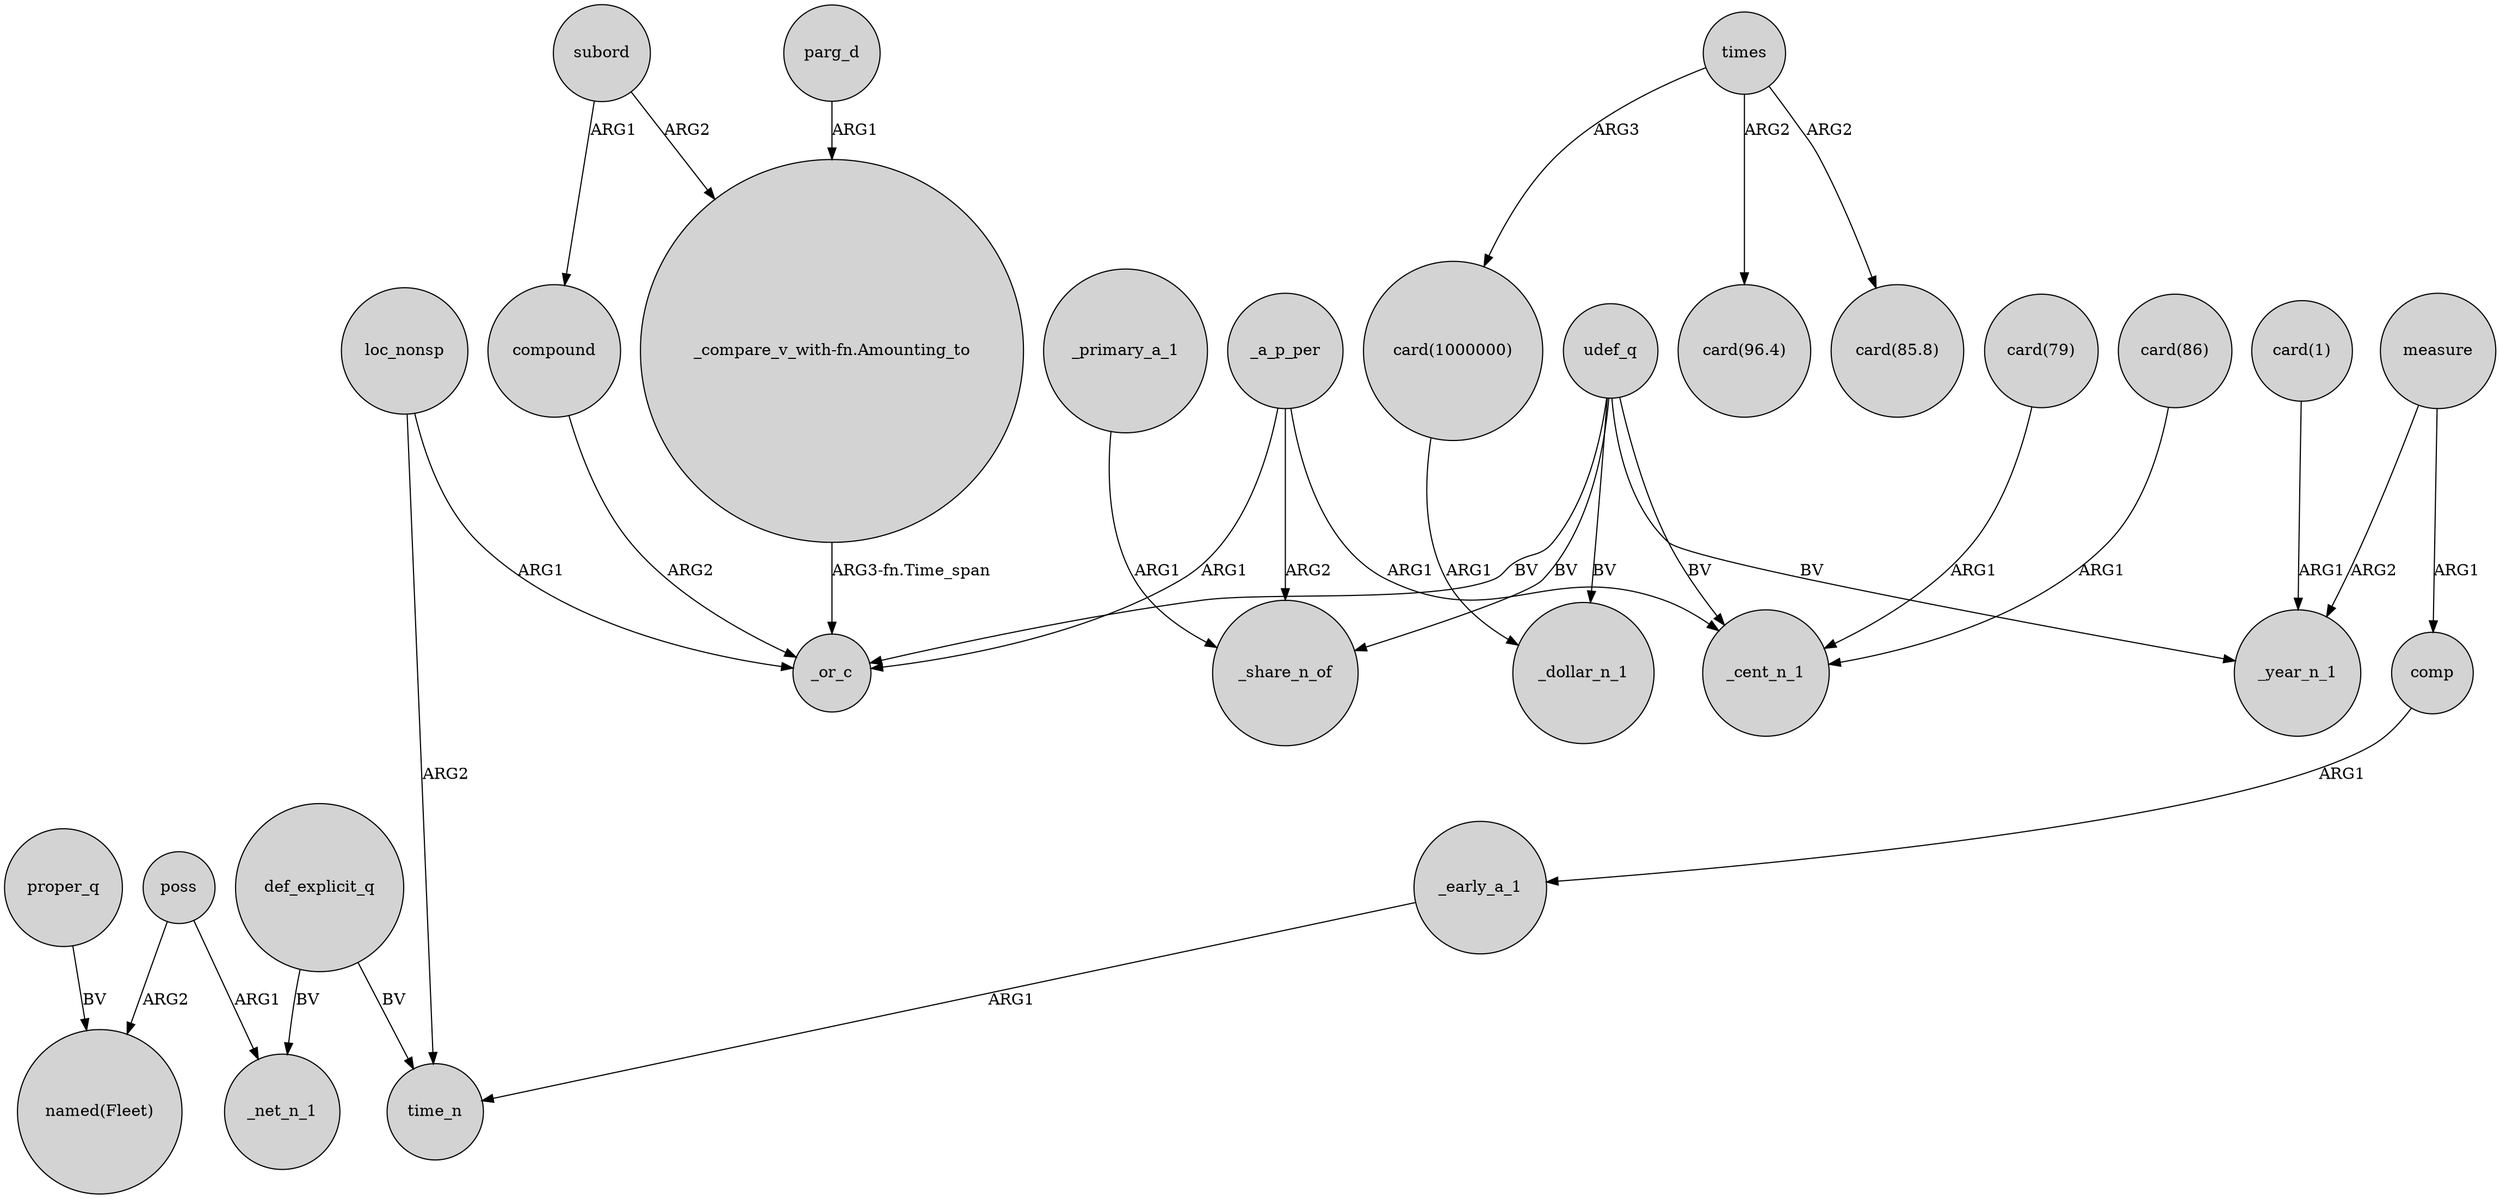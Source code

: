 digraph {
	node [shape=circle style=filled]
	_early_a_1 -> time_n [label=ARG1]
	def_explicit_q -> _net_n_1 [label=BV]
	proper_q -> "named(Fleet)" [label=BV]
	_a_p_per -> _cent_n_1 [label=ARG1]
	"card(1)" -> _year_n_1 [label=ARG1]
	subord -> compound [label=ARG1]
	_primary_a_1 -> _share_n_of [label=ARG1]
	times -> "card(1000000)" [label=ARG3]
	comp -> _early_a_1 [label=ARG1]
	"_compare_v_with-fn.Amounting_to" -> _or_c [label="ARG3-fn.Time_span"]
	udef_q -> _cent_n_1 [label=BV]
	compound -> _or_c [label=ARG2]
	times -> "card(96.4)" [label=ARG2]
	"card(86)" -> _cent_n_1 [label=ARG1]
	udef_q -> _or_c [label=BV]
	measure -> _year_n_1 [label=ARG2]
	_a_p_per -> _or_c [label=ARG1]
	_a_p_per -> _share_n_of [label=ARG2]
	poss -> "named(Fleet)" [label=ARG2]
	udef_q -> _share_n_of [label=BV]
	udef_q -> _dollar_n_1 [label=BV]
	"card(1000000)" -> _dollar_n_1 [label=ARG1]
	loc_nonsp -> _or_c [label=ARG1]
	"card(79)" -> _cent_n_1 [label=ARG1]
	measure -> comp [label=ARG1]
	def_explicit_q -> time_n [label=BV]
	udef_q -> _year_n_1 [label=BV]
	loc_nonsp -> time_n [label=ARG2]
	subord -> "_compare_v_with-fn.Amounting_to" [label=ARG2]
	parg_d -> "_compare_v_with-fn.Amounting_to" [label=ARG1]
	times -> "card(85.8)" [label=ARG2]
	poss -> _net_n_1 [label=ARG1]
}
